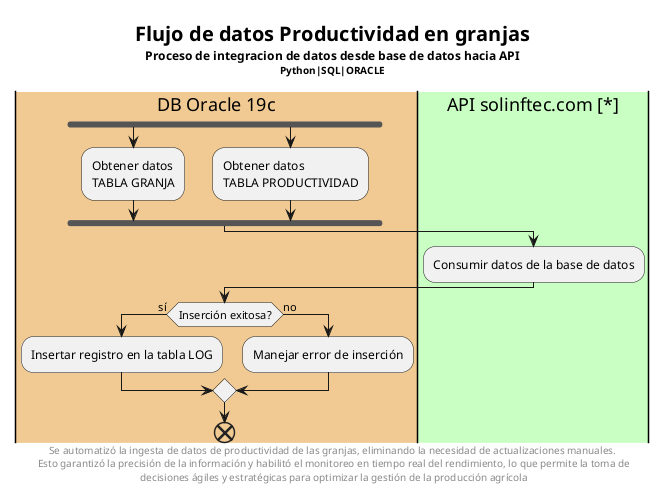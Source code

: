 @startuml

title <size:20>Flujo de datos Productividad en granjas\n<size:12>Proceso de integracion de datos desde base de datos hacia API\n<size:10>Python|SQL|ORACLE
' Footer con comentario sobre las mejoras
footer Se automatizó la ingesta de datos de productividad de las granjas, eliminando la necesidad de actualizaciones manuales.\n Esto garantizó la precisión de la información y habilitó el monitoreo en tiempo real del rendimiento, lo que permite la toma de\n decisiones ágiles y estratégicas para optimizar la gestión de la producción agrícola

|#F0CA92|DB Oracle 19c|
fork
  :Obtener datos\nTABLA GRANJA;
fork again
  :Obtener datos\nTABLA PRODUCTIVIDAD;
end fork

|#CAFFC4|API solinftec.com [*]|
:Consumir datos de la base de datos;

|#F0CA92|DB Oracle 19c|
if (Inserción exitosa?) then (sí)
  :Insertar registro en la tabla LOG;
else (no)
  :Manejar error de inserción;
endif
end
@enduml